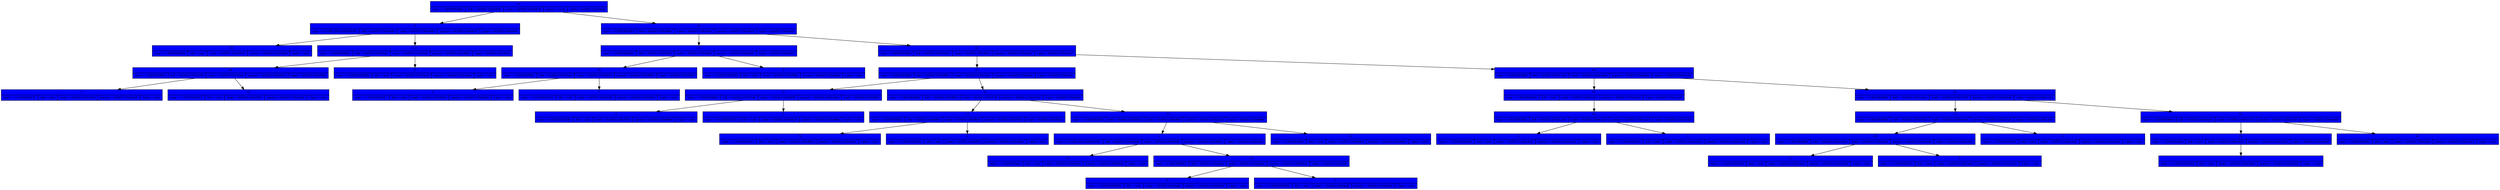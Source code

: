 digraph
{
	node[fontsize=9]

	node_0x5851339cf0c0 [shape=record, label = "{41| {type = 3 (KEYWORD) | left = 0x5851339cf460 | node = 0x5851339cf0c0 | parent = (nil) | right = 0x5851339cf4a0}}" style="filled",fillcolor="blue"]

	node_0x5851339cf460 [shape=record, label = "{0| {type = 6 (VAR_DECLARATION) | left = 0x5851339cf420 | node = 0x5851339cf460 | parent = 0x5851339cf0c0 | right = 0x5851339cf3e0}}" style="filled",fillcolor="blue"]

	edge[color="black",fontsize=12]
	node_0x5851339cf0c0 -> node_0x5851339cf460

	node_0x5851339cf420 [shape=record, label = "{51| {type = 3 (KEYWORD) | left = (nil) | node = 0x5851339cf420 | parent = 0x5851339cf460 | right = (nil)}}" style="filled",fillcolor="blue"]

	edge[color="black",fontsize=12]
	node_0x5851339cf460 -> node_0x5851339cf420

	node_0x5851339cf3e0 [shape=record, label = "{13| {type = 3 (KEYWORD) | left = 0x5851339cf3a0 | node = 0x5851339cf3e0 | parent = 0x5851339cf460 | right = 0x5851339cf2e0}}" style="filled",fillcolor="blue"]

	edge[color="black",fontsize=12]
	node_0x5851339cf460 -> node_0x5851339cf3e0

	node_0x5851339cf3a0 [shape=record, label = "{24| {type = 3 (KEYWORD) | left = 0x5851339cf320 | node = 0x5851339cf3a0 | parent = 0x5851339cf3e0 | right = 0x5851339cf360}}" style="filled",fillcolor="blue"]

	edge[color="black",fontsize=12]
	node_0x5851339cf3e0 -> node_0x5851339cf3a0

	node_0x5851339cf320 [shape=record, label = "{7| {type = 1 (CONSTANT) | left = (nil) | node = 0x5851339cf320 | parent = 0x5851339cf3a0 | right = (nil)}}" style="filled",fillcolor="blue"]

	edge[color="black",fontsize=12]
	node_0x5851339cf3a0 -> node_0x5851339cf320

	node_0x5851339cf360 [shape=record, label = "{10| {type = 1 (CONSTANT) | left = (nil) | node = 0x5851339cf360 | parent = 0x5851339cf3a0 | right = (nil)}}" style="filled",fillcolor="blue"]

	edge[color="black",fontsize=12]
	node_0x5851339cf3a0 -> node_0x5851339cf360

	node_0x5851339cf2e0 [shape=record, label = "{0| {type = 2 (IDENTIFIER) | left = (nil) | node = 0x5851339cf2e0 | parent = 0x5851339cf3e0 | right = (nil)}}" style="filled",fillcolor="blue"]

	edge[color="black",fontsize=12]
	node_0x5851339cf3e0 -> node_0x5851339cf2e0

	node_0x5851339cf4a0 [shape=record, label = "{41| {type = 3 (KEYWORD) | left = 0x5851339cf660 | node = 0x5851339cf4a0 | parent = 0x5851339cf0c0 | right = 0x5851339cf6a0}}" style="filled",fillcolor="blue"]

	edge[color="black",fontsize=12]
	node_0x5851339cf0c0 -> node_0x5851339cf4a0

	node_0x5851339cf660 [shape=record, label = "{13| {type = 3 (KEYWORD) | left = 0x5851339cf620 | node = 0x5851339cf660 | parent = 0x5851339cf4a0 | right = 0x5851339cf560}}" style="filled",fillcolor="blue"]

	edge[color="black",fontsize=12]
	node_0x5851339cf4a0 -> node_0x5851339cf660

	node_0x5851339cf620 [shape=record, label = "{24| {type = 3 (KEYWORD) | left = 0x5851339cf5a0 | node = 0x5851339cf620 | parent = 0x5851339cf660 | right = 0x5851339cf5e0}}" style="filled",fillcolor="blue"]

	edge[color="black",fontsize=12]
	node_0x5851339cf660 -> node_0x5851339cf620

	node_0x5851339cf5a0 [shape=record, label = "{5| {type = 1 (CONSTANT) | left = (nil) | node = 0x5851339cf5a0 | parent = 0x5851339cf620 | right = (nil)}}" style="filled",fillcolor="blue"]

	edge[color="black",fontsize=12]
	node_0x5851339cf620 -> node_0x5851339cf5a0

	node_0x5851339cf5e0 [shape=record, label = "{7| {type = 1 (CONSTANT) | left = (nil) | node = 0x5851339cf5e0 | parent = 0x5851339cf620 | right = (nil)}}" style="filled",fillcolor="blue"]

	edge[color="black",fontsize=12]
	node_0x5851339cf620 -> node_0x5851339cf5e0

	node_0x5851339cf560 [shape=record, label = "{0| {type = 2 (IDENTIFIER) | left = (nil) | node = 0x5851339cf560 | parent = 0x5851339cf660 | right = (nil)}}" style="filled",fillcolor="blue"]

	edge[color="black",fontsize=12]
	node_0x5851339cf660 -> node_0x5851339cf560

	node_0x5851339cf6a0 [shape=record, label = "{41| {type = 3 (KEYWORD) | left = 0x5851339d10a0 | node = 0x5851339cf6a0 | parent = 0x5851339cf4a0 | right = 0x5851339d10e0}}" style="filled",fillcolor="blue"]

	edge[color="black",fontsize=12]
	node_0x5851339cf4a0 -> node_0x5851339cf6a0

	node_0x5851339d10a0 [shape=record, label = "{12| {type = 3 (KEYWORD) | left = 0x5851339cf860 | node = 0x5851339d10a0 | parent = 0x5851339cf6a0 | right = 0x5851339cf7a0}}" style="filled",fillcolor="blue"]

	edge[color="black",fontsize=12]
	node_0x5851339cf6a0 -> node_0x5851339d10a0

	node_0x5851339cf860 [shape=record, label = "{31| {type = 3 (KEYWORD) | left = 0x5851339cf7e0 | node = 0x5851339cf860 | parent = 0x5851339d10a0 | right = 0x5851339cf820}}" style="filled",fillcolor="blue"]

	edge[color="black",fontsize=12]
	node_0x5851339d10a0 -> node_0x5851339cf860

	node_0x5851339cf7e0 [shape=record, label = "{0| {type = 2 (IDENTIFIER) | left = (nil) | node = 0x5851339cf7e0 | parent = 0x5851339cf860 | right = (nil)}}" style="filled",fillcolor="blue"]

	edge[color="black",fontsize=12]
	node_0x5851339cf860 -> node_0x5851339cf7e0

	node_0x5851339cf820 [shape=record, label = "{5| {type = 1 (CONSTANT) | left = (nil) | node = 0x5851339cf820 | parent = 0x5851339cf860 | right = (nil)}}" style="filled",fillcolor="blue"]

	edge[color="black",fontsize=12]
	node_0x5851339cf860 -> node_0x5851339cf820

	node_0x5851339cf7a0 [shape=record, label = "{41| {type = 3 (KEYWORD) | left = 0x5851339cf9a0 | node = 0x5851339cf7a0 | parent = 0x5851339d10a0 | right = 0x5851339cf9e0}}" style="filled",fillcolor="blue"]

	edge[color="black",fontsize=12]
	node_0x5851339d10a0 -> node_0x5851339cf7a0

	node_0x5851339cf9a0 [shape=record, label = "{13| {type = 3 (KEYWORD) | left = 0x5851339cf960 | node = 0x5851339cf9a0 | parent = 0x5851339cf7a0 | right = 0x5851339cf920}}" style="filled",fillcolor="blue"]

	edge[color="black",fontsize=12]
	node_0x5851339cf7a0 -> node_0x5851339cf9a0

	node_0x5851339cf960 [shape=record, label = "{76| {type = 1 (CONSTANT) | left = (nil) | node = 0x5851339cf960 | parent = 0x5851339cf9a0 | right = (nil)}}" style="filled",fillcolor="blue"]

	edge[color="black",fontsize=12]
	node_0x5851339cf9a0 -> node_0x5851339cf960

	node_0x5851339cf920 [shape=record, label = "{0| {type = 2 (IDENTIFIER) | left = (nil) | node = 0x5851339cf920 | parent = 0x5851339cf9a0 | right = (nil)}}" style="filled",fillcolor="blue"]

	edge[color="black",fontsize=12]
	node_0x5851339cf9a0 -> node_0x5851339cf920

	node_0x5851339cf9e0 [shape=record, label = "{41| {type = 3 (KEYWORD) | left = 0x5851339d0f20 | node = 0x5851339cf9e0 | parent = 0x5851339cf7a0 | right = 0x5851339d0f60}}" style="filled",fillcolor="blue"]

	edge[color="black",fontsize=12]
	node_0x5851339cf7a0 -> node_0x5851339cf9e0

	node_0x5851339d0f20 [shape=record, label = "{1| {type = 6 (VAR_DECLARATION) | left = 0x5851339d0ee0 | node = 0x5851339d0f20 | parent = 0x5851339cf9e0 | right = 0x5851339d0ea0}}" style="filled",fillcolor="blue"]

	edge[color="black",fontsize=12]
	node_0x5851339cf9e0 -> node_0x5851339d0f20

	node_0x5851339d0ee0 [shape=record, label = "{51| {type = 3 (KEYWORD) | left = (nil) | node = 0x5851339d0ee0 | parent = 0x5851339d0f20 | right = (nil)}}" style="filled",fillcolor="blue"]

	edge[color="black",fontsize=12]
	node_0x5851339d0f20 -> node_0x5851339d0ee0

	node_0x5851339d0ea0 [shape=record, label = "{13| {type = 3 (KEYWORD) | left = 0x5851339cfae0 | node = 0x5851339d0ea0 | parent = 0x5851339d0f20 | right = 0x5851339cfaa0}}" style="filled",fillcolor="blue"]

	edge[color="black",fontsize=12]
	node_0x5851339d0f20 -> node_0x5851339d0ea0

	node_0x5851339cfae0 [shape=record, label = "{0| {type = 2 (IDENTIFIER) | left = (nil) | node = 0x5851339cfae0 | parent = 0x5851339d0ea0 | right = (nil)}}" style="filled",fillcolor="blue"]

	edge[color="black",fontsize=12]
	node_0x5851339d0ea0 -> node_0x5851339cfae0

	node_0x5851339cfaa0 [shape=record, label = "{1| {type = 2 (IDENTIFIER) | left = (nil) | node = 0x5851339cfaa0 | parent = 0x5851339d0ea0 | right = (nil)}}" style="filled",fillcolor="blue"]

	edge[color="black",fontsize=12]
	node_0x5851339d0ea0 -> node_0x5851339cfaa0

	node_0x5851339d0f60 [shape=record, label = "{41| {type = 3 (KEYWORD) | left = (nil) | node = 0x5851339d0f60 | parent = 0x5851339cf9e0 | right = (nil)}}" style="filled",fillcolor="blue"]

	edge[color="black",fontsize=12]
	node_0x5851339cf9e0 -> node_0x5851339d0f60

	node_0x5851339d10e0 [shape=record, label = "{41| {type = 3 (KEYWORD) | left = 0x5851339d12e0 | node = 0x5851339d10e0 | parent = 0x5851339cf6a0 | right = 0x5851339d1320}}" style="filled",fillcolor="blue"]

	edge[color="black",fontsize=12]
	node_0x5851339cf6a0 -> node_0x5851339d10e0

	node_0x5851339d12e0 [shape=record, label = "{62| {type = 3 (KEYWORD) | left = (nil) | node = 0x5851339d12e0 | parent = 0x5851339d10e0 | right = 0x5851339d12a0}}" style="filled",fillcolor="blue"]

	edge[color="black",fontsize=12]
	node_0x5851339d10e0 -> node_0x5851339d12e0

	node_0x5851339d12a0 [shape=record, label = "{26| {type = 3 (KEYWORD) | left = 0x5851339d1220 | node = 0x5851339d12a0 | parent = 0x5851339d12e0 | right = 0x5851339d1260}}" style="filled",fillcolor="blue"]

	edge[color="black",fontsize=12]
	node_0x5851339d12e0 -> node_0x5851339d12a0

	node_0x5851339d1220 [shape=record, label = "{0| {type = 2 (IDENTIFIER) | left = (nil) | node = 0x5851339d1220 | parent = 0x5851339d12a0 | right = (nil)}}" style="filled",fillcolor="blue"]

	edge[color="black",fontsize=12]
	node_0x5851339d12a0 -> node_0x5851339d1220

	node_0x5851339d1260 [shape=record, label = "{5| {type = 1 (CONSTANT) | left = (nil) | node = 0x5851339d1260 | parent = 0x5851339d12a0 | right = (nil)}}" style="filled",fillcolor="blue"]

	edge[color="black",fontsize=12]
	node_0x5851339d12a0 -> node_0x5851339d1260

	node_0x5851339d1320 [shape=record, label = "{41| {type = 3 (KEYWORD) | left = 0x5851339d14e0 | node = 0x5851339d1320 | parent = 0x5851339d10e0 | right = 0x5851339d1520}}" style="filled",fillcolor="blue"]

	edge[color="black",fontsize=12]
	node_0x5851339d10e0 -> node_0x5851339d1320

	node_0x5851339d14e0 [shape=record, label = "{13| {type = 3 (KEYWORD) | left = 0x5851339d14a0 | node = 0x5851339d14e0 | parent = 0x5851339d1320 | right = 0x5851339d13e0}}" style="filled",fillcolor="blue"]

	edge[color="black",fontsize=12]
	node_0x5851339d1320 -> node_0x5851339d14e0

	node_0x5851339d14a0 [shape=record, label = "{26| {type = 3 (KEYWORD) | left = 0x5851339d1420 | node = 0x5851339d14a0 | parent = 0x5851339d14e0 | right = 0x5851339d1460}}" style="filled",fillcolor="blue"]

	edge[color="black",fontsize=12]
	node_0x5851339d14e0 -> node_0x5851339d14a0

	node_0x5851339d1420 [shape=record, label = "{0| {type = 2 (IDENTIFIER) | left = (nil) | node = 0x5851339d1420 | parent = 0x5851339d14a0 | right = (nil)}}" style="filled",fillcolor="blue"]

	edge[color="black",fontsize=12]
	node_0x5851339d14a0 -> node_0x5851339d1420

	node_0x5851339d1460 [shape=record, label = "{5| {type = 1 (CONSTANT) | left = (nil) | node = 0x5851339d1460 | parent = 0x5851339d14a0 | right = (nil)}}" style="filled",fillcolor="blue"]

	edge[color="black",fontsize=12]
	node_0x5851339d14a0 -> node_0x5851339d1460

	node_0x5851339d13e0 [shape=record, label = "{0| {type = 2 (IDENTIFIER) | left = (nil) | node = 0x5851339d13e0 | parent = 0x5851339d14e0 | right = (nil)}}" style="filled",fillcolor="blue"]

	edge[color="black",fontsize=12]
	node_0x5851339d14e0 -> node_0x5851339d13e0

	node_0x5851339d1520 [shape=record, label = "{41| {type = 3 (KEYWORD) | left = 0x5851339d16a0 | node = 0x5851339d1520 | parent = 0x5851339d1320 | right = 0x5851339d16e0}}" style="filled",fillcolor="blue"]

	edge[color="black",fontsize=12]
	node_0x5851339d1320 -> node_0x5851339d1520

	node_0x5851339d16a0 [shape=record, label = "{61| {type = 3 (KEYWORD) | left = (nil) | node = 0x5851339d16a0 | parent = 0x5851339d1520 | right = 0x5851339d1660}}" style="filled",fillcolor="blue"]

	edge[color="black",fontsize=12]
	node_0x5851339d1520 -> node_0x5851339d16a0

	node_0x5851339d1660 [shape=record, label = "{0| {type = 2 (IDENTIFIER) | left = (nil) | node = 0x5851339d1660 | parent = 0x5851339d16a0 | right = (nil)}}" style="filled",fillcolor="blue"]

	edge[color="black",fontsize=12]
	node_0x5851339d16a0 -> node_0x5851339d1660

	node_0x5851339d16e0 [shape=record, label = "{41| {type = 3 (KEYWORD) | left = (nil) | node = 0x5851339d16e0 | parent = 0x5851339d1520 | right = (nil)}}" style="filled",fillcolor="blue"]

	edge[color="black",fontsize=12]
	node_0x5851339d1520 -> node_0x5851339d16e0

	}
